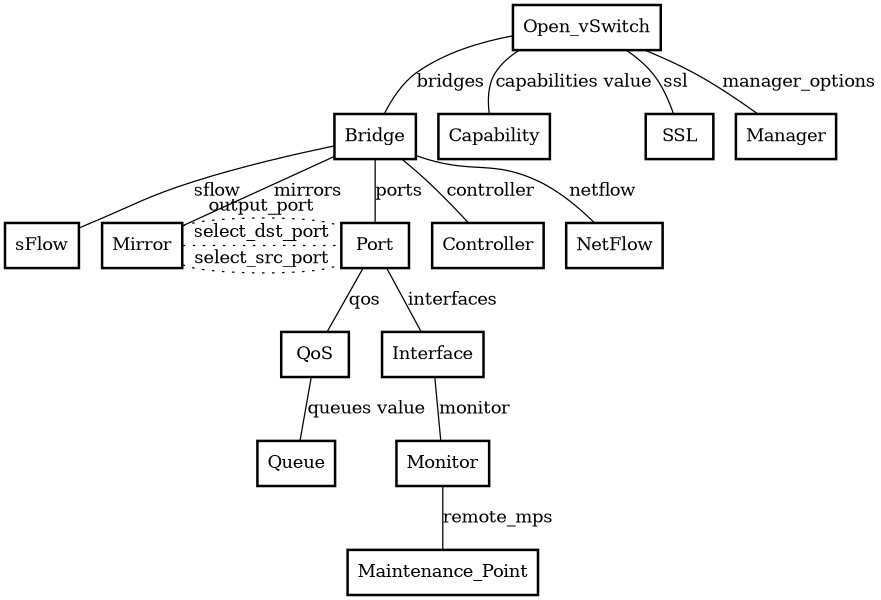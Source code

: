 digraph Open_vSwitch {
	size="6.5,4";
	margin="0";
	node [shape=box];
	edge [dir=none, arrowhead=none, arrowtail=none];
	Bridge [style=bold];
	Bridge -> sFlow [label="sflow"];
	Bridge -> Mirror [label="mirrors"];
	Bridge -> Port [label="ports"];
	Bridge -> Controller [label="controller"];
	Bridge -> NetFlow [label="netflow"];
	QoS [style=bold];
	QoS -> Queue [label="queues value"];
	Monitor [style=bold];
	Monitor -> Maintenance_Point [label="remote_mps"];
	sFlow [style=bold];
	Open_vSwitch [style=bold];
	Open_vSwitch -> Bridge [label="bridges"];
	Open_vSwitch -> Capability [label="capabilities value"];
	Open_vSwitch -> SSL [label="ssl"];
	Open_vSwitch -> Manager [label="manager_options"];
	Controller [style=bold];
	Queue [style=bold];
	SSL [style=bold];
	Manager [style=bold];
	Capability [style=bold];
	Mirror [style=bold];
	Mirror -> Port [style=dotted, constraint=false, label="select_src_port"];
	Mirror -> Port [style=dotted, constraint=false, label="output_port"];
	Mirror -> Port [style=dotted, constraint=false, label="select_dst_port"];
	Interface [style=bold];
	Interface -> Monitor [label="monitor"];
	NetFlow [style=bold];
	Maintenance_Point [style=bold];
	Port [style=bold];
	Port -> QoS [label="qos"];
	Port -> Interface [label="interfaces"];
}
